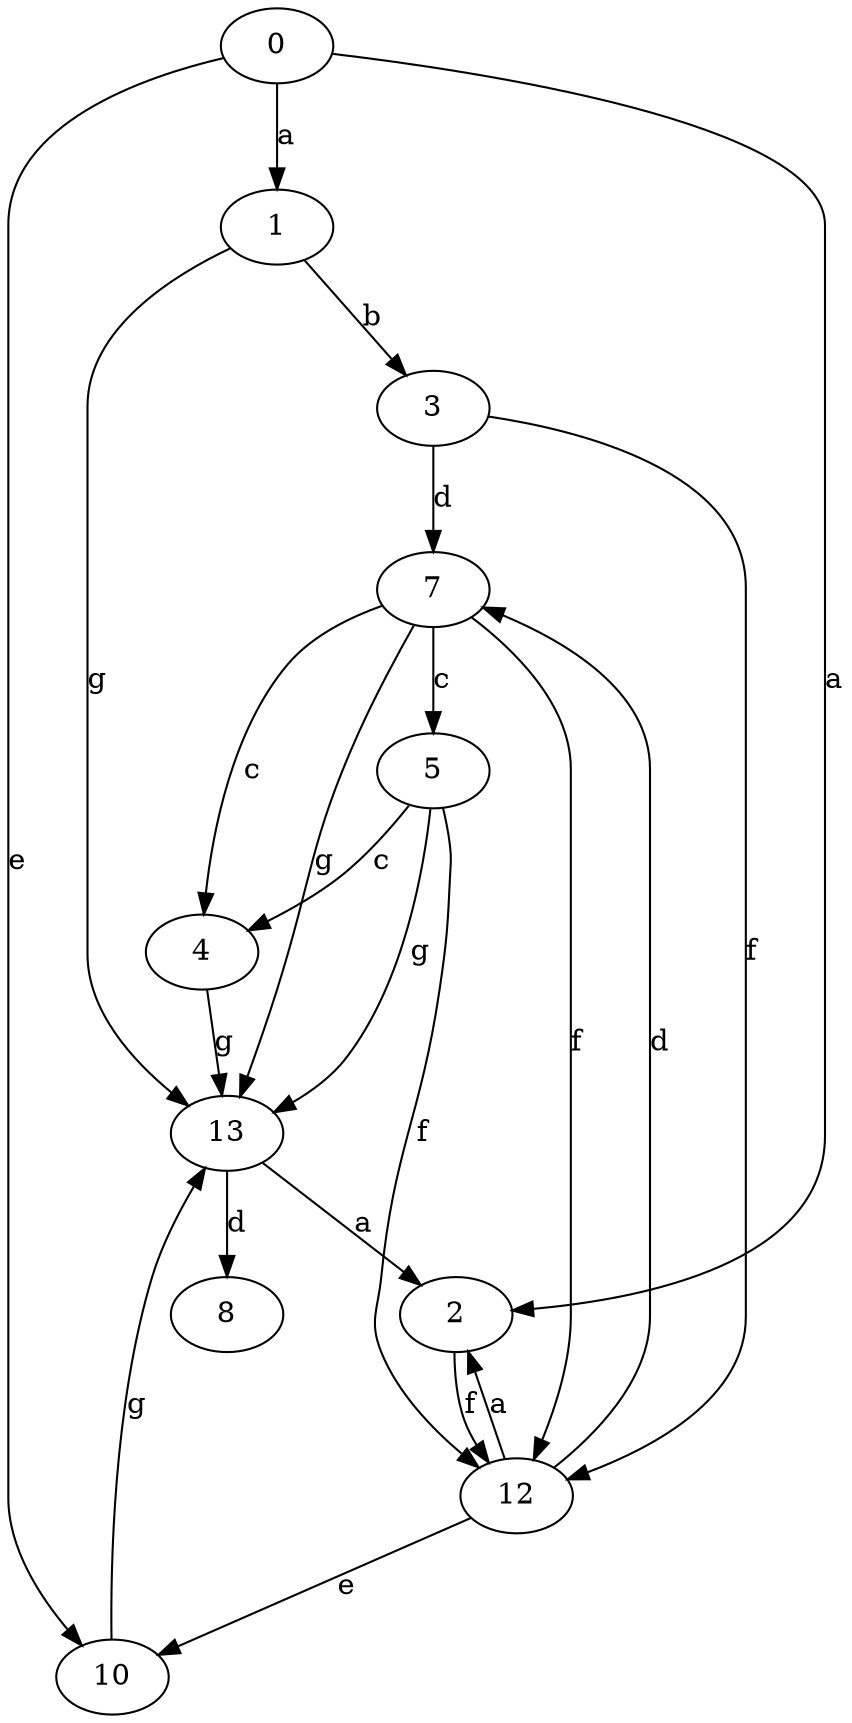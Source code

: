 strict digraph  {
1;
2;
3;
4;
5;
0;
7;
8;
10;
12;
13;
1 -> 3  [label=b];
1 -> 13  [label=g];
2 -> 12  [label=f];
3 -> 7  [label=d];
3 -> 12  [label=f];
4 -> 13  [label=g];
5 -> 4  [label=c];
5 -> 12  [label=f];
5 -> 13  [label=g];
0 -> 1  [label=a];
0 -> 2  [label=a];
0 -> 10  [label=e];
7 -> 4  [label=c];
7 -> 5  [label=c];
7 -> 12  [label=f];
7 -> 13  [label=g];
10 -> 13  [label=g];
12 -> 2  [label=a];
12 -> 7  [label=d];
12 -> 10  [label=e];
13 -> 2  [label=a];
13 -> 8  [label=d];
}
